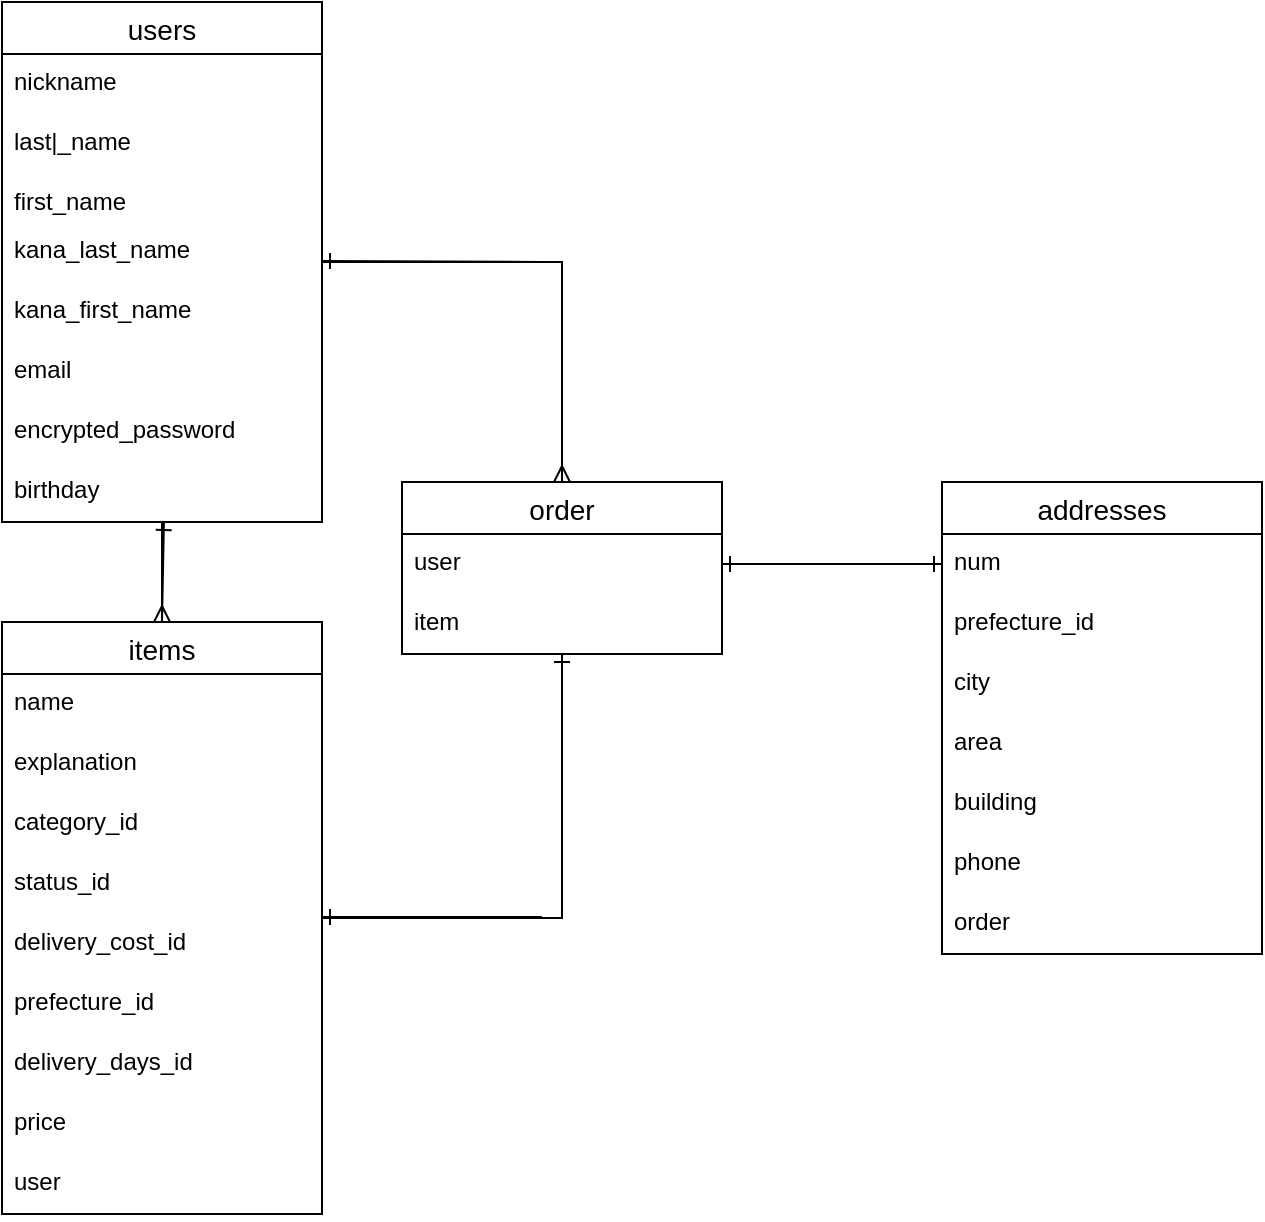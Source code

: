 <mxfile>
    <diagram id="HNK7431vH9HwctiM39yK" name="ページ1">
        <mxGraphModel dx="740" dy="520" grid="1" gridSize="10" guides="1" tooltips="1" connect="1" arrows="1" fold="1" page="1" pageScale="1" pageWidth="827" pageHeight="1169" math="0" shadow="0">
            <root>
                <mxCell id="0"/>
                <mxCell id="1" parent="0"/>
                <mxCell id="68" style="edgeStyle=none;html=1;entryX=0.5;entryY=0;entryDx=0;entryDy=0;rounded=0;endArrow=ERmany;endFill=0;" edge="1" parent="1" source="28" target="32">
                    <mxGeometry relative="1" as="geometry"/>
                </mxCell>
                <mxCell id="81" style="edgeStyle=none;rounded=0;html=1;entryX=0.5;entryY=0;entryDx=0;entryDy=0;endArrow=ERmany;endFill=0;" edge="1" parent="1" source="28" target="61">
                    <mxGeometry relative="1" as="geometry">
                        <Array as="points">
                            <mxPoint x="300" y="150"/>
                            <mxPoint x="300" y="230"/>
                        </Array>
                    </mxGeometry>
                </mxCell>
                <mxCell id="28" value="users" style="swimlane;fontStyle=0;childLayout=stackLayout;horizontal=1;startSize=26;horizontalStack=0;resizeParent=1;resizeParentMax=0;resizeLast=0;collapsible=1;marginBottom=0;align=center;fontSize=14;" vertex="1" parent="1">
                    <mxGeometry x="20" y="20" width="160" height="260" as="geometry"/>
                </mxCell>
                <mxCell id="29" value="nickname" style="text;strokeColor=none;fillColor=none;spacingLeft=4;spacingRight=4;overflow=hidden;rotatable=0;points=[[0,0.5],[1,0.5]];portConstraint=eastwest;fontSize=12;" vertex="1" parent="28">
                    <mxGeometry y="26" width="160" height="30" as="geometry"/>
                </mxCell>
                <mxCell id="30" value="last|_name" style="text;strokeColor=none;fillColor=none;spacingLeft=4;spacingRight=4;overflow=hidden;rotatable=0;points=[[0,0.5],[1,0.5]];portConstraint=eastwest;fontSize=12;" vertex="1" parent="28">
                    <mxGeometry y="56" width="160" height="30" as="geometry"/>
                </mxCell>
                <mxCell id="31" value="first_name" style="text;strokeColor=none;fillColor=none;spacingLeft=4;spacingRight=4;overflow=hidden;rotatable=0;points=[[0,0.5],[1,0.5]];portConstraint=eastwest;fontSize=12;" vertex="1" parent="28">
                    <mxGeometry y="86" width="160" height="24" as="geometry"/>
                </mxCell>
                <mxCell id="43" value="kana_last_name" style="text;strokeColor=none;fillColor=none;spacingLeft=4;spacingRight=4;overflow=hidden;rotatable=0;points=[[0,0.5],[1,0.5]];portConstraint=eastwest;fontSize=12;" vertex="1" parent="28">
                    <mxGeometry y="110" width="160" height="30" as="geometry"/>
                </mxCell>
                <mxCell id="45" value="kana_first_name" style="text;strokeColor=none;fillColor=none;spacingLeft=4;spacingRight=4;overflow=hidden;rotatable=0;points=[[0,0.5],[1,0.5]];portConstraint=eastwest;fontSize=12;" vertex="1" parent="28">
                    <mxGeometry y="140" width="160" height="30" as="geometry"/>
                </mxCell>
                <mxCell id="46" value="email" style="text;strokeColor=none;fillColor=none;spacingLeft=4;spacingRight=4;overflow=hidden;rotatable=0;points=[[0,0.5],[1,0.5]];portConstraint=eastwest;fontSize=12;" vertex="1" parent="28">
                    <mxGeometry y="170" width="160" height="30" as="geometry"/>
                </mxCell>
                <mxCell id="44" value="encrypted_password" style="text;strokeColor=none;fillColor=none;spacingLeft=4;spacingRight=4;overflow=hidden;rotatable=0;points=[[0,0.5],[1,0.5]];portConstraint=eastwest;fontSize=12;" vertex="1" parent="28">
                    <mxGeometry y="200" width="160" height="30" as="geometry"/>
                </mxCell>
                <mxCell id="47" value="birthday" style="text;strokeColor=none;fillColor=none;spacingLeft=4;spacingRight=4;overflow=hidden;rotatable=0;points=[[0,0.5],[1,0.5]];portConstraint=eastwest;fontSize=12;" vertex="1" parent="28">
                    <mxGeometry y="230" width="160" height="30" as="geometry"/>
                </mxCell>
                <mxCell id="71" style="edgeStyle=none;rounded=0;html=1;exitX=0.5;exitY=0;exitDx=0;exitDy=0;entryX=0.506;entryY=1;entryDx=0;entryDy=0;entryPerimeter=0;endArrow=ERone;endFill=0;" edge="1" parent="1" source="32" target="47">
                    <mxGeometry relative="1" as="geometry"/>
                </mxCell>
                <mxCell id="83" style="edgeStyle=none;rounded=0;html=1;endArrow=ERone;endFill=0;" edge="1" parent="1" source="32" target="61">
                    <mxGeometry relative="1" as="geometry">
                        <Array as="points">
                            <mxPoint x="300" y="478"/>
                        </Array>
                    </mxGeometry>
                </mxCell>
                <mxCell id="32" value="items" style="swimlane;fontStyle=0;childLayout=stackLayout;horizontal=1;startSize=26;horizontalStack=0;resizeParent=1;resizeParentMax=0;resizeLast=0;collapsible=1;marginBottom=0;align=center;fontSize=14;" vertex="1" parent="1">
                    <mxGeometry x="20" y="330" width="160" height="296" as="geometry"/>
                </mxCell>
                <mxCell id="33" value="name" style="text;strokeColor=none;fillColor=none;spacingLeft=4;spacingRight=4;overflow=hidden;rotatable=0;points=[[0,0.5],[1,0.5]];portConstraint=eastwest;fontSize=12;" vertex="1" parent="32">
                    <mxGeometry y="26" width="160" height="30" as="geometry"/>
                </mxCell>
                <mxCell id="34" value="explanation" style="text;strokeColor=none;fillColor=none;spacingLeft=4;spacingRight=4;overflow=hidden;rotatable=0;points=[[0,0.5],[1,0.5]];portConstraint=eastwest;fontSize=12;" vertex="1" parent="32">
                    <mxGeometry y="56" width="160" height="30" as="geometry"/>
                </mxCell>
                <mxCell id="35" value="category_id" style="text;strokeColor=none;fillColor=none;spacingLeft=4;spacingRight=4;overflow=hidden;rotatable=0;points=[[0,0.5],[1,0.5]];portConstraint=eastwest;fontSize=12;" vertex="1" parent="32">
                    <mxGeometry y="86" width="160" height="30" as="geometry"/>
                </mxCell>
                <mxCell id="50" value="status_id" style="text;strokeColor=none;fillColor=none;spacingLeft=4;spacingRight=4;overflow=hidden;rotatable=0;points=[[0,0.5],[1,0.5]];portConstraint=eastwest;fontSize=12;" vertex="1" parent="32">
                    <mxGeometry y="116" width="160" height="30" as="geometry"/>
                </mxCell>
                <mxCell id="54" value="delivery_cost_id" style="text;strokeColor=none;fillColor=none;spacingLeft=4;spacingRight=4;overflow=hidden;rotatable=0;points=[[0,0.5],[1,0.5]];portConstraint=eastwest;fontSize=12;" vertex="1" parent="32">
                    <mxGeometry y="146" width="160" height="30" as="geometry"/>
                </mxCell>
                <mxCell id="53" value="prefecture_id" style="text;strokeColor=none;fillColor=none;spacingLeft=4;spacingRight=4;overflow=hidden;rotatable=0;points=[[0,0.5],[1,0.5]];portConstraint=eastwest;fontSize=12;" vertex="1" parent="32">
                    <mxGeometry y="176" width="160" height="30" as="geometry"/>
                </mxCell>
                <mxCell id="52" value="delivery_days_id" style="text;strokeColor=none;fillColor=none;spacingLeft=4;spacingRight=4;overflow=hidden;rotatable=0;points=[[0,0.5],[1,0.5]];portConstraint=eastwest;fontSize=12;" vertex="1" parent="32">
                    <mxGeometry y="206" width="160" height="30" as="geometry"/>
                </mxCell>
                <mxCell id="51" value="price" style="text;strokeColor=none;fillColor=none;spacingLeft=4;spacingRight=4;overflow=hidden;rotatable=0;points=[[0,0.5],[1,0.5]];portConstraint=eastwest;fontSize=12;" vertex="1" parent="32">
                    <mxGeometry y="236" width="160" height="30" as="geometry"/>
                </mxCell>
                <mxCell id="49" value="user" style="text;strokeColor=none;fillColor=none;spacingLeft=4;spacingRight=4;overflow=hidden;rotatable=0;points=[[0,0.5],[1,0.5]];portConstraint=eastwest;fontSize=12;" vertex="1" parent="32">
                    <mxGeometry y="266" width="160" height="30" as="geometry"/>
                </mxCell>
                <mxCell id="36" value="addresses" style="swimlane;fontStyle=0;childLayout=stackLayout;horizontal=1;startSize=26;horizontalStack=0;resizeParent=1;resizeParentMax=0;resizeLast=0;collapsible=1;marginBottom=0;align=center;fontSize=14;" vertex="1" parent="1">
                    <mxGeometry x="490" y="260" width="160" height="236" as="geometry"/>
                </mxCell>
                <mxCell id="55" value="num" style="text;strokeColor=none;fillColor=none;spacingLeft=4;spacingRight=4;overflow=hidden;rotatable=0;points=[[0,0.5],[1,0.5]];portConstraint=eastwest;fontSize=12;" vertex="1" parent="36">
                    <mxGeometry y="26" width="160" height="30" as="geometry"/>
                </mxCell>
                <mxCell id="37" value="prefecture_id" style="text;strokeColor=none;fillColor=none;spacingLeft=4;spacingRight=4;overflow=hidden;rotatable=0;points=[[0,0.5],[1,0.5]];portConstraint=eastwest;fontSize=12;" vertex="1" parent="36">
                    <mxGeometry y="56" width="160" height="30" as="geometry"/>
                </mxCell>
                <mxCell id="56" value="city" style="text;strokeColor=none;fillColor=none;spacingLeft=4;spacingRight=4;overflow=hidden;rotatable=0;points=[[0,0.5],[1,0.5]];portConstraint=eastwest;fontSize=12;" vertex="1" parent="36">
                    <mxGeometry y="86" width="160" height="30" as="geometry"/>
                </mxCell>
                <mxCell id="57" value="area" style="text;strokeColor=none;fillColor=none;spacingLeft=4;spacingRight=4;overflow=hidden;rotatable=0;points=[[0,0.5],[1,0.5]];portConstraint=eastwest;fontSize=12;" vertex="1" parent="36">
                    <mxGeometry y="116" width="160" height="30" as="geometry"/>
                </mxCell>
                <mxCell id="38" value="building" style="text;strokeColor=none;fillColor=none;spacingLeft=4;spacingRight=4;overflow=hidden;rotatable=0;points=[[0,0.5],[1,0.5]];portConstraint=eastwest;fontSize=12;" vertex="1" parent="36">
                    <mxGeometry y="146" width="160" height="30" as="geometry"/>
                </mxCell>
                <mxCell id="39" value="phone" style="text;strokeColor=none;fillColor=none;spacingLeft=4;spacingRight=4;overflow=hidden;rotatable=0;points=[[0,0.5],[1,0.5]];portConstraint=eastwest;fontSize=12;" vertex="1" parent="36">
                    <mxGeometry y="176" width="160" height="30" as="geometry"/>
                </mxCell>
                <mxCell id="58" value="order" style="text;strokeColor=none;fillColor=none;spacingLeft=4;spacingRight=4;overflow=hidden;rotatable=0;points=[[0,0.5],[1,0.5]];portConstraint=eastwest;fontSize=12;" vertex="1" parent="36">
                    <mxGeometry y="206" width="160" height="30" as="geometry"/>
                </mxCell>
                <mxCell id="61" value="order" style="swimlane;fontStyle=0;childLayout=stackLayout;horizontal=1;startSize=26;horizontalStack=0;resizeParent=1;resizeParentMax=0;resizeLast=0;collapsible=1;marginBottom=0;align=center;fontSize=14;" vertex="1" parent="1">
                    <mxGeometry x="220" y="260" width="160" height="86" as="geometry"/>
                </mxCell>
                <mxCell id="62" value="user" style="text;strokeColor=none;fillColor=none;spacingLeft=4;spacingRight=4;overflow=hidden;rotatable=0;points=[[0,0.5],[1,0.5]];portConstraint=eastwest;fontSize=12;" vertex="1" parent="61">
                    <mxGeometry y="26" width="160" height="30" as="geometry"/>
                </mxCell>
                <mxCell id="63" value="item" style="text;strokeColor=none;fillColor=none;spacingLeft=4;spacingRight=4;overflow=hidden;rotatable=0;points=[[0,0.5],[1,0.5]];portConstraint=eastwest;fontSize=12;" vertex="1" parent="61">
                    <mxGeometry y="56" width="160" height="30" as="geometry"/>
                </mxCell>
                <mxCell id="76" style="edgeStyle=none;rounded=0;html=1;exitX=1;exitY=0.5;exitDx=0;exitDy=0;entryX=0;entryY=0.5;entryDx=0;entryDy=0;endArrow=ERone;endFill=0;" edge="1" parent="1" source="62" target="55">
                    <mxGeometry relative="1" as="geometry"/>
                </mxCell>
                <mxCell id="77" style="edgeStyle=none;rounded=0;html=1;endArrow=ERone;endFill=0;entryX=1;entryY=0.5;entryDx=0;entryDy=0;exitX=0;exitY=0.5;exitDx=0;exitDy=0;" edge="1" parent="1" source="55" target="62">
                    <mxGeometry relative="1" as="geometry">
                        <mxPoint x="380" y="341" as="targetPoint"/>
                    </mxGeometry>
                </mxCell>
                <mxCell id="84" value="" style="endArrow=ERone;html=1;rounded=0;endFill=0;" edge="1" parent="1">
                    <mxGeometry relative="1" as="geometry">
                        <mxPoint x="290" y="150" as="sourcePoint"/>
                        <mxPoint x="180" y="149.5" as="targetPoint"/>
                    </mxGeometry>
                </mxCell>
                <mxCell id="85" value="" style="endArrow=ERone;html=1;rounded=0;endFill=0;" edge="1" parent="1">
                    <mxGeometry relative="1" as="geometry">
                        <mxPoint x="290" y="477.5" as="sourcePoint"/>
                        <mxPoint x="180" y="477.5" as="targetPoint"/>
                    </mxGeometry>
                </mxCell>
            </root>
        </mxGraphModel>
    </diagram>
</mxfile>